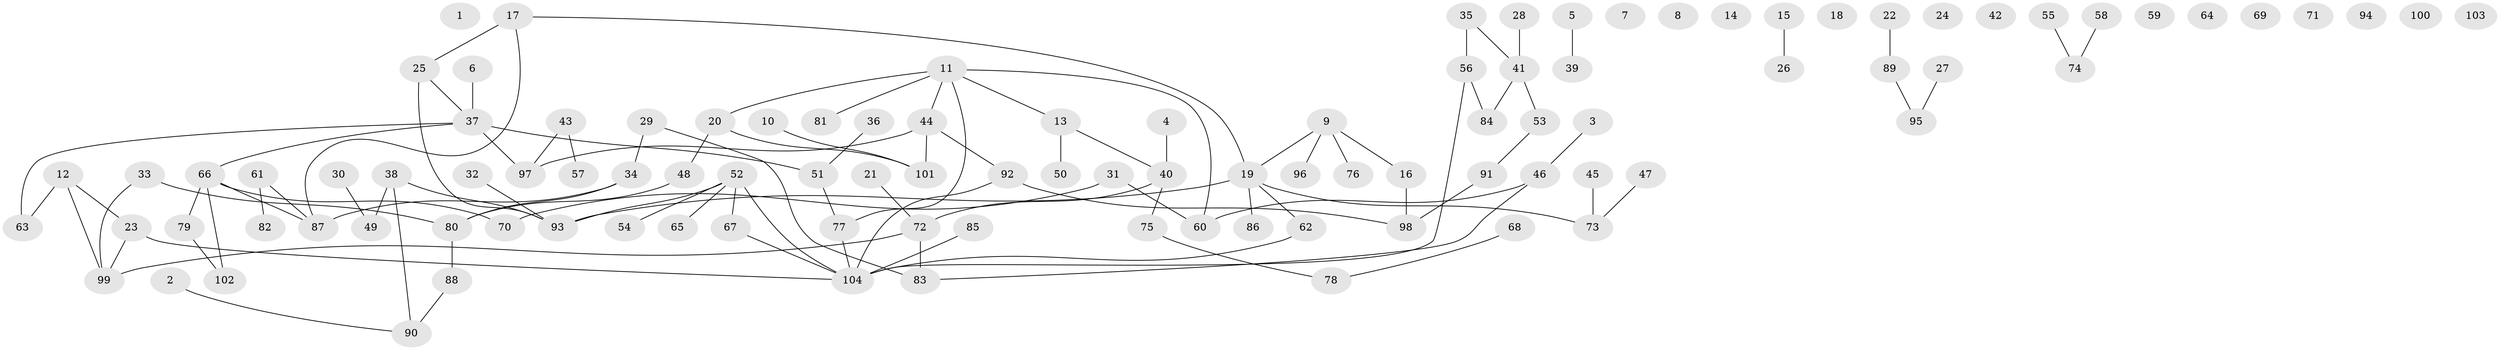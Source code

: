 // Generated by graph-tools (version 1.1) at 2025/49/03/09/25 03:49:15]
// undirected, 104 vertices, 106 edges
graph export_dot {
graph [start="1"]
  node [color=gray90,style=filled];
  1;
  2;
  3;
  4;
  5;
  6;
  7;
  8;
  9;
  10;
  11;
  12;
  13;
  14;
  15;
  16;
  17;
  18;
  19;
  20;
  21;
  22;
  23;
  24;
  25;
  26;
  27;
  28;
  29;
  30;
  31;
  32;
  33;
  34;
  35;
  36;
  37;
  38;
  39;
  40;
  41;
  42;
  43;
  44;
  45;
  46;
  47;
  48;
  49;
  50;
  51;
  52;
  53;
  54;
  55;
  56;
  57;
  58;
  59;
  60;
  61;
  62;
  63;
  64;
  65;
  66;
  67;
  68;
  69;
  70;
  71;
  72;
  73;
  74;
  75;
  76;
  77;
  78;
  79;
  80;
  81;
  82;
  83;
  84;
  85;
  86;
  87;
  88;
  89;
  90;
  91;
  92;
  93;
  94;
  95;
  96;
  97;
  98;
  99;
  100;
  101;
  102;
  103;
  104;
  2 -- 90;
  3 -- 46;
  4 -- 40;
  5 -- 39;
  6 -- 37;
  9 -- 16;
  9 -- 19;
  9 -- 76;
  9 -- 96;
  10 -- 101;
  11 -- 13;
  11 -- 20;
  11 -- 44;
  11 -- 60;
  11 -- 77;
  11 -- 81;
  12 -- 23;
  12 -- 63;
  12 -- 99;
  13 -- 40;
  13 -- 50;
  15 -- 26;
  16 -- 98;
  17 -- 19;
  17 -- 25;
  17 -- 87;
  19 -- 62;
  19 -- 73;
  19 -- 86;
  19 -- 93;
  20 -- 48;
  20 -- 101;
  21 -- 72;
  22 -- 89;
  23 -- 99;
  23 -- 104;
  25 -- 37;
  25 -- 93;
  27 -- 95;
  28 -- 41;
  29 -- 34;
  29 -- 83;
  30 -- 49;
  31 -- 60;
  31 -- 70;
  32 -- 93;
  33 -- 80;
  33 -- 99;
  34 -- 80;
  34 -- 87;
  35 -- 41;
  35 -- 56;
  36 -- 51;
  37 -- 51;
  37 -- 63;
  37 -- 66;
  37 -- 97;
  38 -- 49;
  38 -- 90;
  38 -- 93;
  40 -- 72;
  40 -- 75;
  41 -- 53;
  41 -- 84;
  43 -- 57;
  43 -- 97;
  44 -- 92;
  44 -- 97;
  44 -- 101;
  45 -- 73;
  46 -- 60;
  46 -- 83;
  47 -- 73;
  48 -- 80;
  51 -- 77;
  52 -- 54;
  52 -- 65;
  52 -- 67;
  52 -- 93;
  52 -- 104;
  53 -- 91;
  55 -- 74;
  56 -- 84;
  56 -- 104;
  58 -- 74;
  61 -- 82;
  61 -- 87;
  62 -- 104;
  66 -- 70;
  66 -- 79;
  66 -- 87;
  66 -- 102;
  67 -- 104;
  68 -- 78;
  72 -- 83;
  72 -- 99;
  75 -- 78;
  77 -- 104;
  79 -- 102;
  80 -- 88;
  85 -- 104;
  88 -- 90;
  89 -- 95;
  91 -- 98;
  92 -- 98;
  92 -- 104;
}
